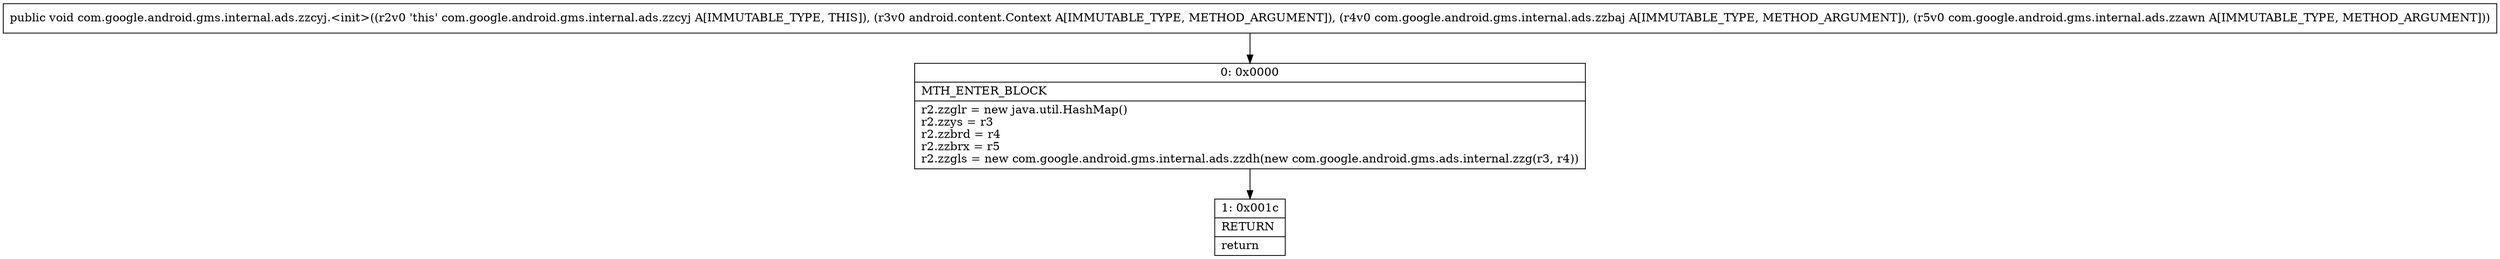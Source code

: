 digraph "CFG forcom.google.android.gms.internal.ads.zzcyj.\<init\>(Landroid\/content\/Context;Lcom\/google\/android\/gms\/internal\/ads\/zzbaj;Lcom\/google\/android\/gms\/internal\/ads\/zzawn;)V" {
Node_0 [shape=record,label="{0\:\ 0x0000|MTH_ENTER_BLOCK\l|r2.zzglr = new java.util.HashMap()\lr2.zzys = r3\lr2.zzbrd = r4\lr2.zzbrx = r5\lr2.zzgls = new com.google.android.gms.internal.ads.zzdh(new com.google.android.gms.ads.internal.zzg(r3, r4))\l}"];
Node_1 [shape=record,label="{1\:\ 0x001c|RETURN\l|return\l}"];
MethodNode[shape=record,label="{public void com.google.android.gms.internal.ads.zzcyj.\<init\>((r2v0 'this' com.google.android.gms.internal.ads.zzcyj A[IMMUTABLE_TYPE, THIS]), (r3v0 android.content.Context A[IMMUTABLE_TYPE, METHOD_ARGUMENT]), (r4v0 com.google.android.gms.internal.ads.zzbaj A[IMMUTABLE_TYPE, METHOD_ARGUMENT]), (r5v0 com.google.android.gms.internal.ads.zzawn A[IMMUTABLE_TYPE, METHOD_ARGUMENT])) }"];
MethodNode -> Node_0;
Node_0 -> Node_1;
}

